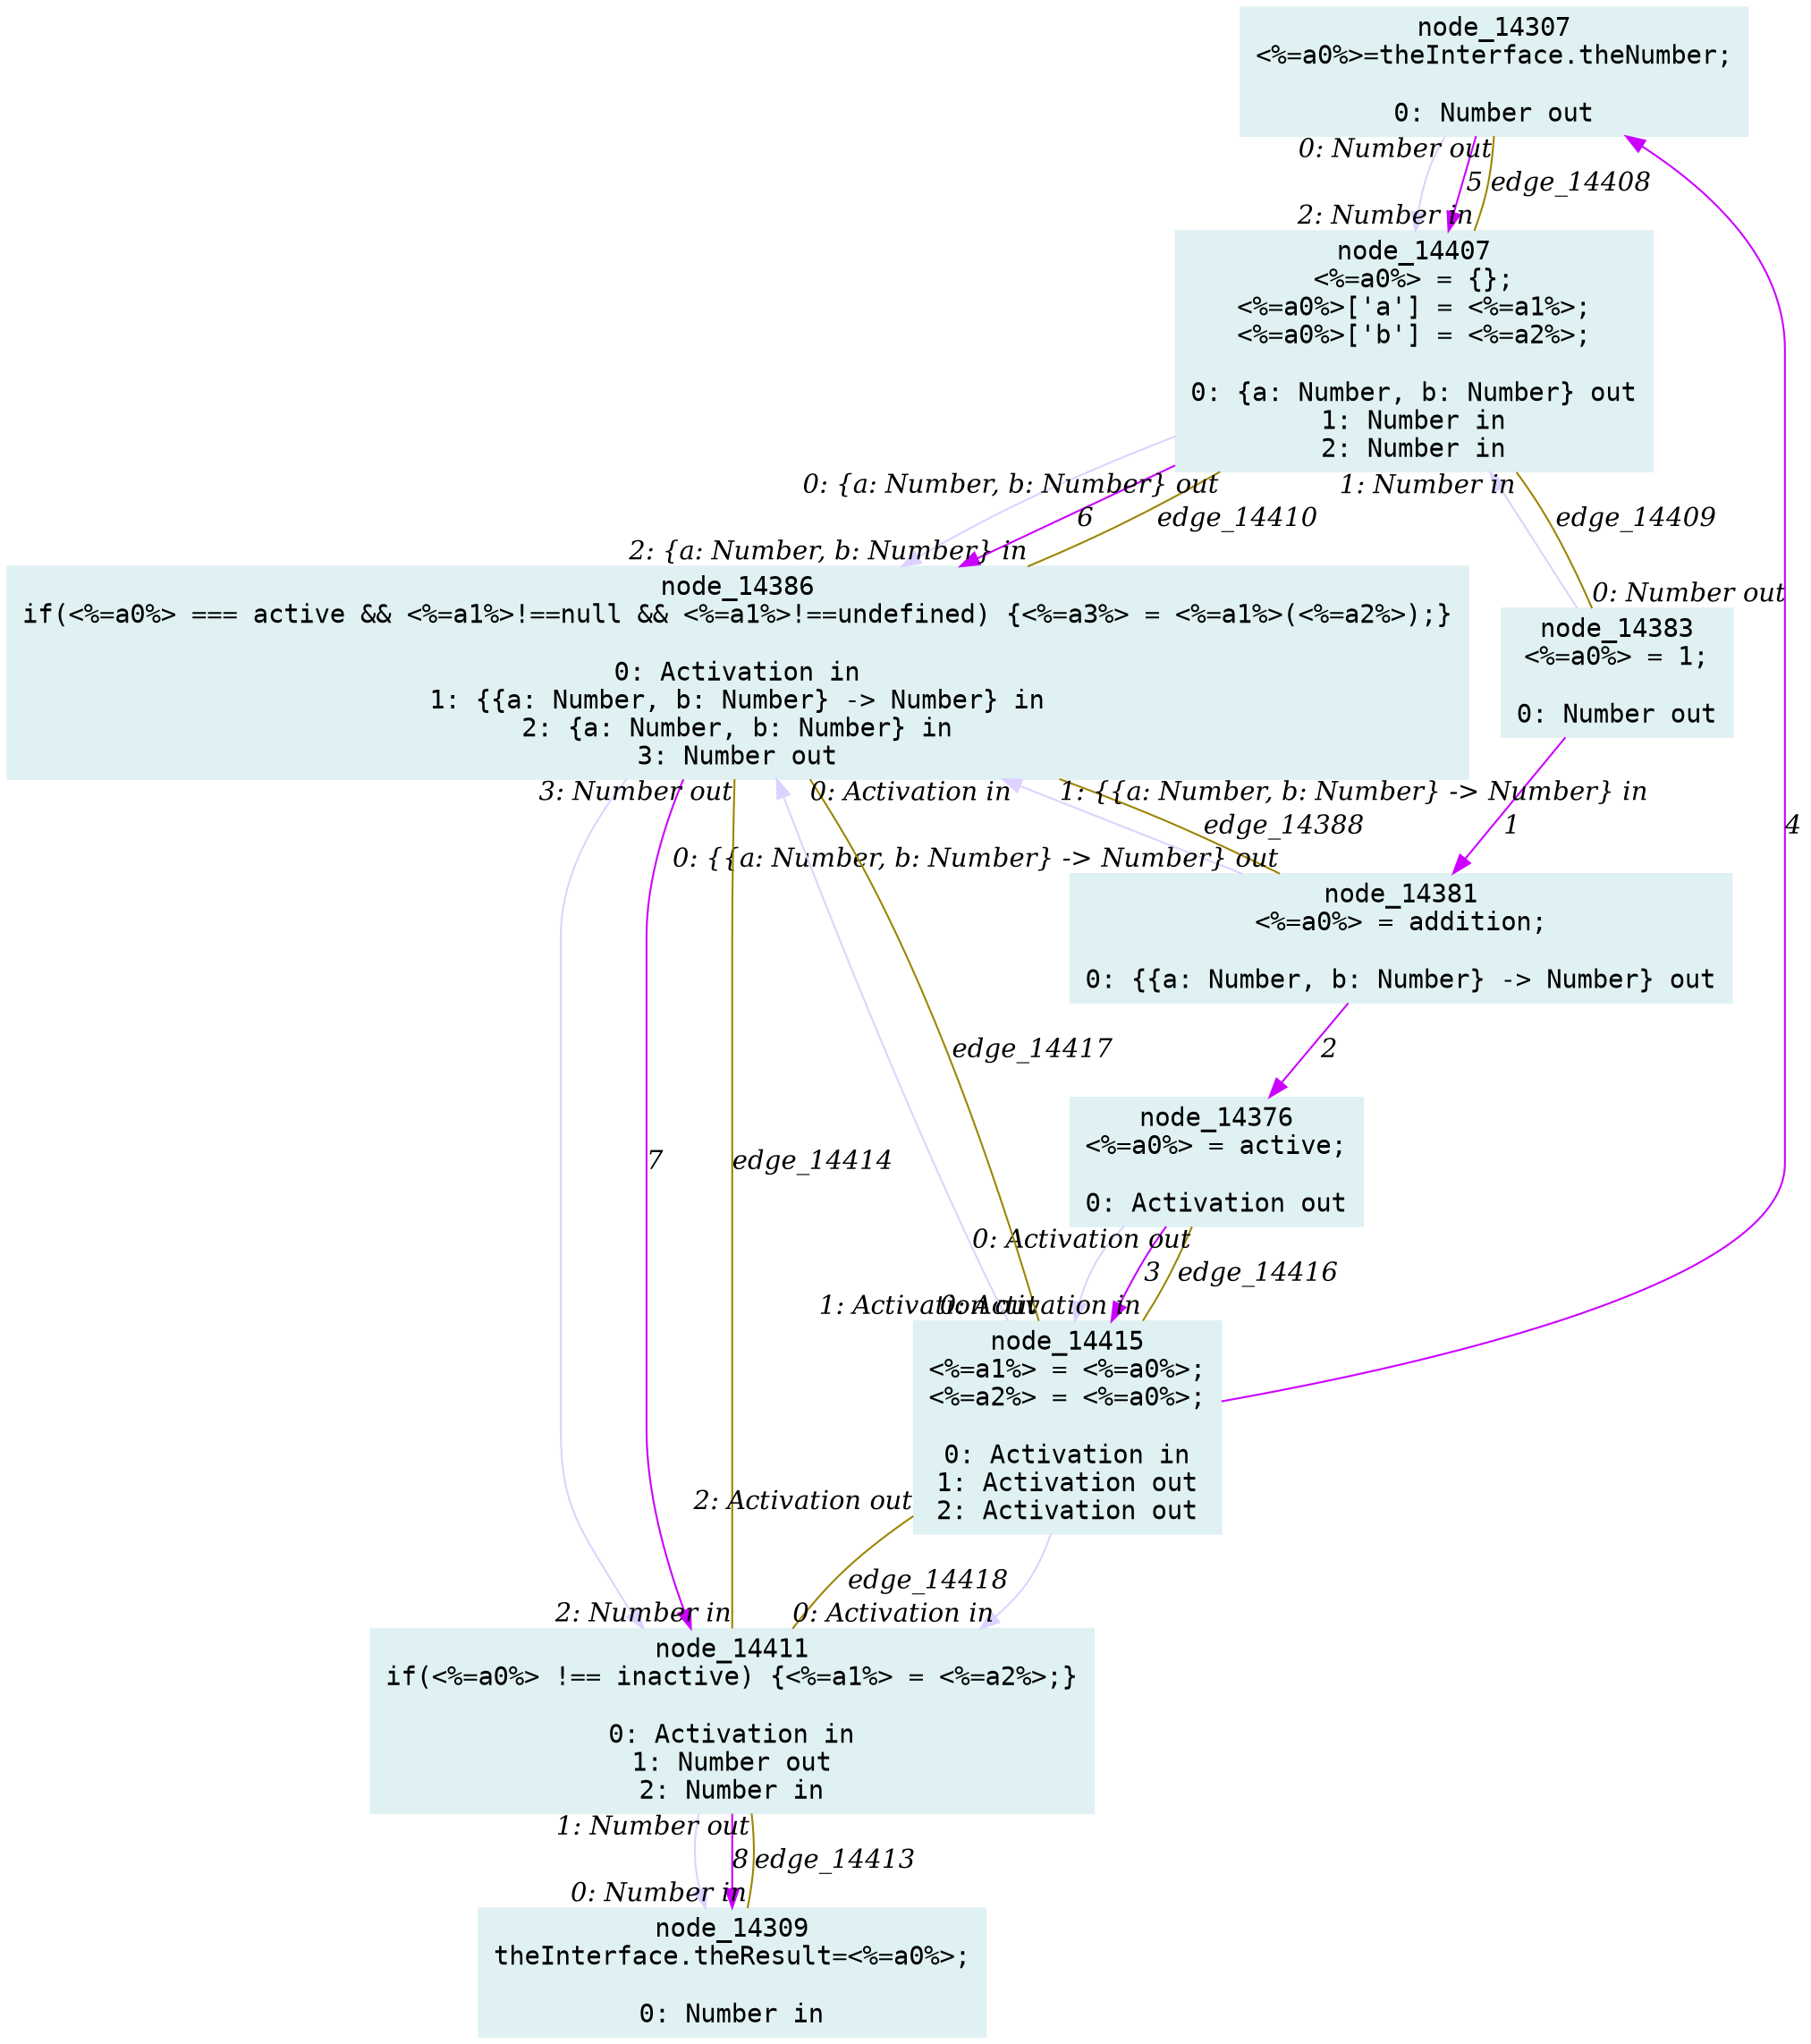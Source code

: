 digraph g{node_14307 [shape="box", style="filled", color="#dff1f2", fontname="Courier", label="node_14307
<%=a0%>=theInterface.theNumber;

0: Number out" ]
node_14309 [shape="box", style="filled", color="#dff1f2", fontname="Courier", label="node_14309
theInterface.theResult=<%=a0%>;

0: Number in" ]
node_14376 [shape="box", style="filled", color="#dff1f2", fontname="Courier", label="node_14376
<%=a0%> = active;

0: Activation out" ]
node_14381 [shape="box", style="filled", color="#dff1f2", fontname="Courier", label="node_14381
<%=a0%> = addition;

0: {{a: Number, b: Number} -> Number} out" ]
node_14383 [shape="box", style="filled", color="#dff1f2", fontname="Courier", label="node_14383
<%=a0%> = 1;

0: Number out" ]
node_14386 [shape="box", style="filled", color="#dff1f2", fontname="Courier", label="node_14386
if(<%=a0%> === active && <%=a1%>!==null && <%=a1%>!==undefined) {<%=a3%> = <%=a1%>(<%=a2%>);}

0: Activation in
1: {{a: Number, b: Number} -> Number} in
2: {a: Number, b: Number} in
3: Number out" ]
node_14407 [shape="box", style="filled", color="#dff1f2", fontname="Courier", label="node_14407
<%=a0%> = {};
<%=a0%>['a'] = <%=a1%>;
<%=a0%>['b'] = <%=a2%>;

0: {a: Number, b: Number} out
1: Number in
2: Number in" ]
node_14411 [shape="box", style="filled", color="#dff1f2", fontname="Courier", label="node_14411
if(<%=a0%> !== inactive) {<%=a1%> = <%=a2%>;}

0: Activation in
1: Number out
2: Number in" ]
node_14415 [shape="box", style="filled", color="#dff1f2", fontname="Courier", label="node_14415
<%=a1%> = <%=a0%>;
<%=a2%> = <%=a0%>;

0: Activation in
1: Activation out
2: Activation out" ]
node_14411 -> node_14309 [dir=forward, arrowHead=normal, fontname="Times-Italic", arrowsize=1, color="#ddd2ff", label="",  headlabel="", taillabel="" ]
node_14386 -> node_14411 [dir=forward, arrowHead=normal, fontname="Times-Italic", arrowsize=1, color="#ddd2ff", label="",  headlabel="", taillabel="" ]
node_14407 -> node_14386 [dir=forward, arrowHead=normal, fontname="Times-Italic", arrowsize=1, color="#ddd2ff", label="",  headlabel="", taillabel="" ]
node_14307 -> node_14407 [dir=forward, arrowHead=normal, fontname="Times-Italic", arrowsize=1, color="#ddd2ff", label="",  headlabel="", taillabel="" ]
node_14415 -> node_14386 [dir=forward, arrowHead=normal, fontname="Times-Italic", arrowsize=1, color="#ddd2ff", label="",  headlabel="", taillabel="" ]
node_14415 -> node_14411 [dir=forward, arrowHead=normal, fontname="Times-Italic", arrowsize=1, color="#ddd2ff", label="",  headlabel="", taillabel="" ]
node_14376 -> node_14415 [dir=forward, arrowHead=normal, fontname="Times-Italic", arrowsize=1, color="#ddd2ff", label="",  headlabel="", taillabel="" ]
node_14381 -> node_14386 [dir=forward, arrowHead=normal, fontname="Times-Italic", arrowsize=1, color="#ddd2ff", label="",  headlabel="", taillabel="" ]
node_14383 -> node_14407 [dir=forward, arrowHead=normal, fontname="Times-Italic", arrowsize=1, color="#ddd2ff", label="",  headlabel="", taillabel="" ]
node_14383 -> node_14381 [dir=forward, arrowHead=normal, fontname="Times-Italic", arrowsize=1, color="#cc00ff", label="1",  headlabel="", taillabel="" ]
node_14381 -> node_14376 [dir=forward, arrowHead=normal, fontname="Times-Italic", arrowsize=1, color="#cc00ff", label="2",  headlabel="", taillabel="" ]
node_14376 -> node_14415 [dir=forward, arrowHead=normal, fontname="Times-Italic", arrowsize=1, color="#cc00ff", label="3",  headlabel="", taillabel="" ]
node_14415 -> node_14307 [dir=forward, arrowHead=normal, fontname="Times-Italic", arrowsize=1, color="#cc00ff", label="4",  headlabel="", taillabel="" ]
node_14307 -> node_14407 [dir=forward, arrowHead=normal, fontname="Times-Italic", arrowsize=1, color="#cc00ff", label="5",  headlabel="", taillabel="" ]
node_14407 -> node_14386 [dir=forward, arrowHead=normal, fontname="Times-Italic", arrowsize=1, color="#cc00ff", label="6",  headlabel="", taillabel="" ]
node_14386 -> node_14411 [dir=forward, arrowHead=normal, fontname="Times-Italic", arrowsize=1, color="#cc00ff", label="7",  headlabel="", taillabel="" ]
node_14411 -> node_14309 [dir=forward, arrowHead=normal, fontname="Times-Italic", arrowsize=1, color="#cc00ff", label="8",  headlabel="", taillabel="" ]
node_14386 -> node_14381 [dir=none, arrowHead=none, fontname="Times-Italic", arrowsize=1, color="#9d8400", label="edge_14388",  headlabel="0: {{a: Number, b: Number} -> Number} out", taillabel="1: {{a: Number, b: Number} -> Number} in" ]
node_14407 -> node_14307 [dir=none, arrowHead=none, fontname="Times-Italic", arrowsize=1, color="#9d8400", label="edge_14408",  headlabel="0: Number out", taillabel="2: Number in" ]
node_14407 -> node_14383 [dir=none, arrowHead=none, fontname="Times-Italic", arrowsize=1, color="#9d8400", label="edge_14409",  headlabel="0: Number out", taillabel="1: Number in" ]
node_14407 -> node_14386 [dir=none, arrowHead=none, fontname="Times-Italic", arrowsize=1, color="#9d8400", label="edge_14410",  headlabel="2: {a: Number, b: Number} in", taillabel="0: {a: Number, b: Number} out" ]
node_14411 -> node_14309 [dir=none, arrowHead=none, fontname="Times-Italic", arrowsize=1, color="#9d8400", label="edge_14413",  headlabel="0: Number in", taillabel="1: Number out" ]
node_14411 -> node_14386 [dir=none, arrowHead=none, fontname="Times-Italic", arrowsize=1, color="#9d8400", label="edge_14414",  headlabel="3: Number out", taillabel="2: Number in" ]
node_14376 -> node_14415 [dir=none, arrowHead=none, fontname="Times-Italic", arrowsize=1, color="#9d8400", label="edge_14416",  headlabel="0: Activation in", taillabel="0: Activation out" ]
node_14415 -> node_14386 [dir=none, arrowHead=none, fontname="Times-Italic", arrowsize=1, color="#9d8400", label="edge_14417",  headlabel="0: Activation in", taillabel="1: Activation out" ]
node_14415 -> node_14411 [dir=none, arrowHead=none, fontname="Times-Italic", arrowsize=1, color="#9d8400", label="edge_14418",  headlabel="0: Activation in", taillabel="2: Activation out" ]
}